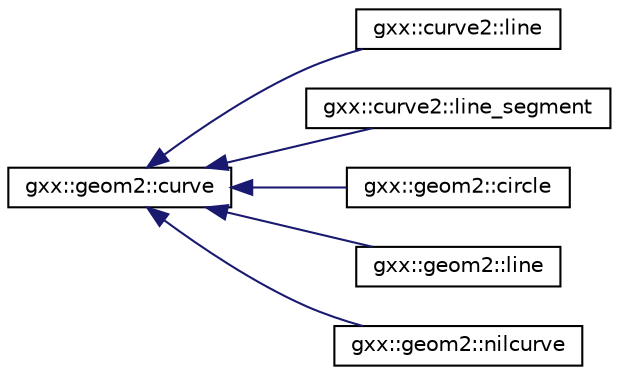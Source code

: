 digraph "Graphical Class Hierarchy"
{
  edge [fontname="Helvetica",fontsize="10",labelfontname="Helvetica",labelfontsize="10"];
  node [fontname="Helvetica",fontsize="10",shape=record];
  rankdir="LR";
  Node1 [label="gxx::geom2::curve",height=0.2,width=0.4,color="black", fillcolor="white", style="filled",URL="$classgxx_1_1geom2_1_1curve.html"];
  Node1 -> Node2 [dir="back",color="midnightblue",fontsize="10",style="solid",fontname="Helvetica"];
  Node2 [label="gxx::curve2::line",height=0.2,width=0.4,color="black", fillcolor="white", style="filled",URL="$classgxx_1_1curve2_1_1line.html"];
  Node1 -> Node3 [dir="back",color="midnightblue",fontsize="10",style="solid",fontname="Helvetica"];
  Node3 [label="gxx::curve2::line_segment",height=0.2,width=0.4,color="black", fillcolor="white", style="filled",URL="$classgxx_1_1curve2_1_1line__segment.html"];
  Node1 -> Node4 [dir="back",color="midnightblue",fontsize="10",style="solid",fontname="Helvetica"];
  Node4 [label="gxx::geom2::circle",height=0.2,width=0.4,color="black", fillcolor="white", style="filled",URL="$classgxx_1_1geom2_1_1circle.html"];
  Node1 -> Node5 [dir="back",color="midnightblue",fontsize="10",style="solid",fontname="Helvetica"];
  Node5 [label="gxx::geom2::line",height=0.2,width=0.4,color="black", fillcolor="white", style="filled",URL="$classgxx_1_1geom2_1_1line.html"];
  Node1 -> Node6 [dir="back",color="midnightblue",fontsize="10",style="solid",fontname="Helvetica"];
  Node6 [label="gxx::geom2::nilcurve",height=0.2,width=0.4,color="black", fillcolor="white", style="filled",URL="$classgxx_1_1geom2_1_1nilcurve.html"];
}
